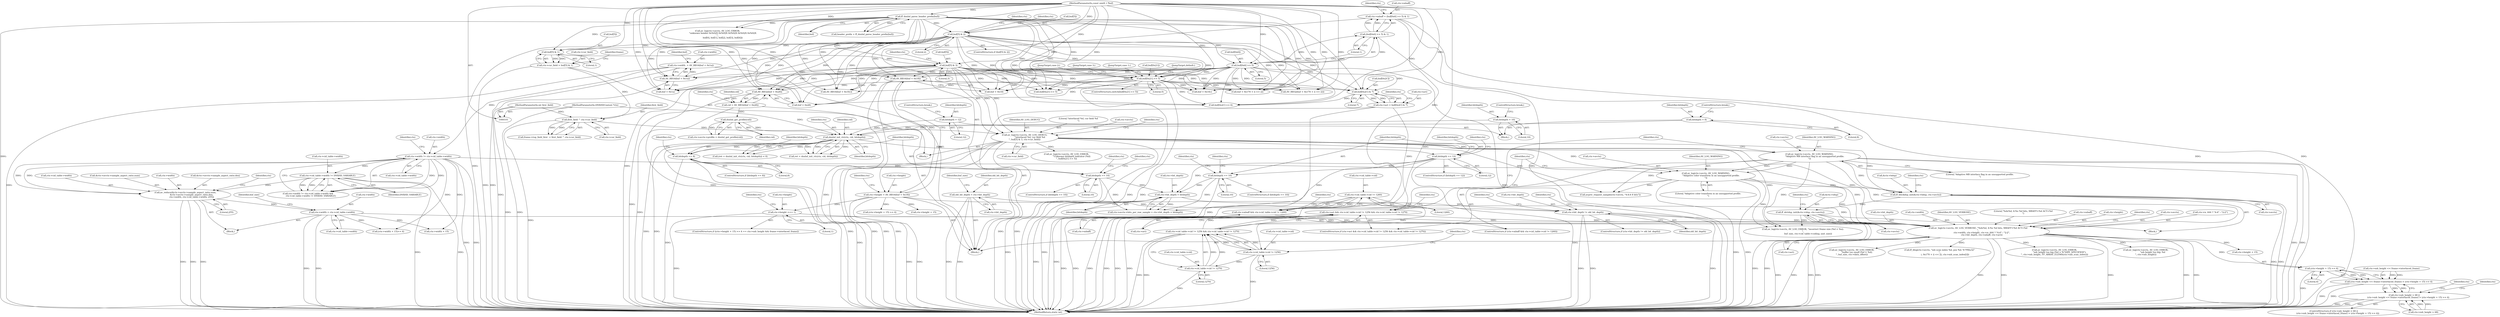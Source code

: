digraph "1_FFmpeg_296debd213bd6dce7647cedd34eb64e5b94cdc92@del" {
"1000708" [label="(Call,(ctx->height + 15) >> 4)"];
"1000643" [label="(Call,av_log(ctx->avctx, AV_LOG_VERBOSE, \"%dx%d, 4:%s %d bits, MBAFF=%d ACT=%d\n\",\n           ctx->width, ctx->height, ctx->is_444 ? \"4:4\" : \"2:2\",\n           ctx->bit_depth, ctx->mbaff, ctx->act))"];
"1000507" [label="(Call,ff_idctdsp_init(&ctx->idsp, ctx->avctx))"];
"1000499" [label="(Call,ff_blockdsp_init(&ctx->bdsp, ctx->avctx))"];
"1000351" [label="(Call,av_log(ctx->avctx, AV_LOG_WARNING,\n               \"Adaptive color transform in an unsupported profile.\n\"))"];
"1000195" [label="(Call,av_log(ctx->avctx, AV_LOG_DEBUG,\n               \"interlaced %d, cur field %d\n\", buf[5] & 3, ctx->cur_field))"];
"1000201" [label="(Call,buf[5] & 3)"];
"1000135" [label="(Call,ff_dnxhd_parse_header_prefix(buf))"];
"1000104" [label="(MethodParameterIn,const uint8_t *buf)"];
"1000176" [label="(Call,buf[5] & 1)"];
"1000166" [label="(Call,buf[5] & 2)"];
"1000190" [label="(Call,first_field ^ ctx->cur_field)"];
"1000106" [label="(MethodParameterIn,int first_field)"];
"1000172" [label="(Call,ctx->cur_field = buf[5] & 1)"];
"1000316" [label="(Call,av_log(ctx->avctx, AV_LOG_WARNING,\n               \"Adaptive MB interlace flag in an unsupported profile.\n\"))"];
"1000528" [label="(Call,ctx->width != ctx->cid_table->width)"];
"1000235" [label="(Call,ctx->width  = AV_RB16(buf + 0x1a))"];
"1000239" [label="(Call,AV_RB16(buf + 0x1a))"];
"1000221" [label="(Call,buf[0x6] >> 5)"];
"1000571" [label="(Call,ctx->width = ctx->cid_table->width)"];
"1000545" [label="(Call,av_reduce(&ctx->avctx->sample_aspect_ratio.num,\n                  &ctx->avctx->sample_aspect_ratio.den,\n                  ctx->width, ctx->cid_table->width, 255))"];
"1000537" [label="(Call,ctx->cid_table->width != DNXHD_VARIABLE)"];
"1000638" [label="(Call,ctx->height <<= 1)"];
"1000227" [label="(Call,ctx->height = AV_RB16(buf + 0x18))"];
"1000231" [label="(Call,AV_RB16(buf + 0x18))"];
"1000493" [label="(Call,ctx->bit_depth != old_bit_depth)"];
"1000487" [label="(Call,ctx->bit_depth = bitdepth)"];
"1000441" [label="(Call,bitdepth == 10)"];
"1000425" [label="(Call,bitdepth == 12)"];
"1000297" [label="(Call,dnxhd_init_vlc(ctx, cid, bitdepth))"];
"1000102" [label="(MethodParameterIn,DNXHDContext *ctx)"];
"1000291" [label="(Call,dnxhd_get_profile(cid))"];
"1000279" [label="(Call,cid = AV_RB32(buf + 0x28))"];
"1000281" [label="(Call,AV_RB32(buf + 0x28))"];
"1000244" [label="(Call,buf[0x21] >> 5)"];
"1000251" [label="(Call,bitdepth = 8)"];
"1000261" [label="(Call,bitdepth = 12)"];
"1000256" [label="(Call,bitdepth = 10)"];
"1000387" [label="(Call,bitdepth == 10)"];
"1000374" [label="(Call,bitdepth == 8)"];
"1000112" [label="(Call,old_bit_depth = ctx->bit_depth)"];
"1000305" [label="(Call,ctx->mbaff && ctx->cid_table->cid != 1260)"];
"1000216" [label="(Call,ctx->mbaff = (buf[0x6] >> 5) & 1)"];
"1000220" [label="(Call,(buf[0x6] >> 5) & 1)"];
"1000309" [label="(Call,ctx->cid_table->cid != 1260)"];
"1000332" [label="(Call,ctx->act && ctx->cid_table->cid != 1256 && ctx->cid_table->cid != 1270)"];
"1000322" [label="(Call,ctx->act = buf[0x2C] & 7)"];
"1000326" [label="(Call,buf[0x2C] & 7)"];
"1000336" [label="(Call,ctx->cid_table->cid != 1256 && ctx->cid_table->cid != 1270)"];
"1000337" [label="(Call,ctx->cid_table->cid != 1256)"];
"1000344" [label="(Call,ctx->cid_table->cid != 1270)"];
"1000700" [label="(Call,(ctx->mb_height << frame->interlaced_frame) > (ctx->height + 15) >> 4)"];
"1000694" [label="(Call,ctx->mb_height > 68 ||\n            (ctx->mb_height << frame->interlaced_frame) > (ctx->height + 15) >> 4)"];
"1000262" [label="(Identifier,bitdepth)"];
"1000424" [label="(ControlStructure,if (bitdepth == 12))"];
"1000201" [label="(Call,buf[5] & 3)"];
"1000272" [label="(Call,buf[0x21] >> 5)"];
"1000530" [label="(Identifier,ctx)"];
"1000639" [label="(Call,ctx->height)"];
"1000795" [label="(Call,buf + 0x170 + (i << 2))"];
"1000508" [label="(Call,&ctx->idsp)"];
"1000106" [label="(MethodParameterIn,int first_field)"];
"1000205" [label="(Literal,3)"];
"1000294" [label="(Call,(ret = dnxhd_init_vlc(ctx, cid, bitdepth)) < 0)"];
"1000529" [label="(Call,ctx->width)"];
"1000231" [label="(Call,AV_RB16(buf + 0x18))"];
"1000643" [label="(Call,av_log(ctx->avctx, AV_LOG_VERBOSE, \"%dx%d, 4:%s %d bits, MBAFF=%d ACT=%d\n\",\n           ctx->width, ctx->height, ctx->is_444 ? \"4:4\" : \"2:2\",\n           ctx->bit_depth, ctx->mbaff, ctx->act))"];
"1000572" [label="(Call,ctx->width)"];
"1000196" [label="(Call,ctx->avctx)"];
"1000195" [label="(Call,av_log(ctx->avctx, AV_LOG_DEBUG,\n               \"interlaced %d, cur field %d\n\", buf[5] & 3, ctx->cur_field))"];
"1000171" [label="(Block,)"];
"1000618" [label="(Call,AV_RB16(buf + 0x16c))"];
"1000540" [label="(Identifier,ctx)"];
"1000299" [label="(Identifier,cid)"];
"1000292" [label="(Identifier,cid)"];
"1000260" [label="(JumpTarget,case 3:)"];
"1000166" [label="(Call,buf[5] & 2)"];
"1000240" [label="(Call,buf + 0x1a)"];
"1000264" [label="(ControlStructure,break;)"];
"1000295" [label="(Call,ret = dnxhd_init_vlc(ctx, cid, bitdepth))"];
"1000716" [label="(Call,av_log(ctx->avctx, AV_LOG_ERROR,\n                    \"mb height too big: %d\n\", ctx->mb_height))"];
"1000410" [label="(Identifier,ctx)"];
"1000661" [label="(Call,ctx->bit_depth)"];
"1000608" [label="(Call,ctx->width + 15)"];
"1000336" [label="(Call,ctx->cid_table->cid != 1256 && ctx->cid_table->cid != 1270)"];
"1000244" [label="(Call,buf[0x21] >> 5)"];
"1000693" [label="(ControlStructure,if (ctx->mb_height > 68 ||\n            (ctx->mb_height << frame->interlaced_frame) > (ctx->height + 15) >> 4))"];
"1000135" [label="(Call,ff_dnxhd_parse_header_prefix(buf))"];
"1000222" [label="(Call,buf[0x6])"];
"1000338" [label="(Call,ctx->cid_table->cid)"];
"1000543" [label="(Identifier,DNXHD_VARIABLE)"];
"1000353" [label="(Identifier,ctx)"];
"1000279" [label="(Call,cid = AV_RB32(buf + 0x28))"];
"1000709" [label="(Call,ctx->height + 15)"];
"1000183" [label="(Identifier,frame)"];
"1000500" [label="(Call,&ctx->bdsp)"];
"1000544" [label="(Block,)"];
"1000441" [label="(Call,bitdepth == 10)"];
"1000229" [label="(Identifier,ctx)"];
"1000248" [label="(Literal,5)"];
"1000440" [label="(ControlStructure,if (bitdepth == 10))"];
"1000225" [label="(Literal,5)"];
"1000112" [label="(Call,old_bit_depth = ctx->bit_depth)"];
"1000330" [label="(Literal,7)"];
"1000321" [label="(Literal,\"Adaptive MB interlace flag in an unsupported profile.\n\")"];
"1000554" [label="(Call,&ctx->avctx->sample_aspect_ratio.den)"];
"1000332" [label="(Call,ctx->act && ctx->cid_table->cid != 1256 && ctx->cid_table->cid != 1270)"];
"1000649" [label="(Call,ctx->width)"];
"1000266" [label="(Call,av_log(ctx->avctx, AV_LOG_ERROR,\n               \"Unknown bitdepth indicator (%d)\n\", buf[0x21] >> 5))"];
"1000425" [label="(Call,bitdepth == 12)"];
"1000333" [label="(Call,ctx->act)"];
"1000317" [label="(Call,ctx->avctx)"];
"1000250" [label="(JumpTarget,case 1:)"];
"1000291" [label="(Call,dnxhd_get_profile(cid))"];
"1000218" [label="(Identifier,ctx)"];
"1000298" [label="(Identifier,ctx)"];
"1000625" [label="(Call,(ctx->height + 15) >> 4)"];
"1000426" [label="(Identifier,bitdepth)"];
"1000714" [label="(Literal,4)"];
"1000694" [label="(Call,ctx->mb_height > 68 ||\n            (ctx->mb_height << frame->interlaced_frame) > (ctx->height + 15) >> 4)"];
"1000502" [label="(Identifier,ctx)"];
"1000695" [label="(Call,ctx->mb_height > 68)"];
"1000494" [label="(Call,ctx->bit_depth)"];
"1000326" [label="(Call,buf[0x2C] & 7)"];
"1000619" [label="(Call,buf + 0x16c)"];
"1000347" [label="(Identifier,ctx)"];
"1000380" [label="(Identifier,ctx)"];
"1000304" [label="(ControlStructure,if (ctx->mbaff && ctx->cid_table->cid != 1260))"];
"1000359" [label="(Identifier,ctx)"];
"1000638" [label="(Call,ctx->height <<= 1)"];
"1000226" [label="(Literal,1)"];
"1000251" [label="(Call,bitdepth = 8)"];
"1000374" [label="(Call,bitdepth == 8)"];
"1000306" [label="(Call,ctx->mbaff)"];
"1000261" [label="(Call,bitdepth = 12)"];
"1000343" [label="(Literal,1256)"];
"1000254" [label="(ControlStructure,break;)"];
"1000350" [label="(Literal,1270)"];
"1000232" [label="(Call,buf + 0x18)"];
"1000297" [label="(Call,dnxhd_init_vlc(ctx, cid, bitdepth))"];
"1000334" [label="(Identifier,ctx)"];
"1000352" [label="(Call,ctx->avctx)"];
"1000236" [label="(Call,ctx->width)"];
"1000851" [label="(MethodReturn,static int)"];
"1000142" [label="(Call,av_log(ctx->avctx, AV_LOG_ERROR,\n               \"unknown header 0x%02X 0x%02X 0x%02X 0x%02X 0x%02X\n\",\n               buf[0], buf[1], buf[2], buf[3], buf[4]))"];
"1000305" [label="(Call,ctx->mbaff && ctx->cid_table->cid != 1260)"];
"1000528" [label="(Call,ctx->width != ctx->cid_table->width)"];
"1000256" [label="(Call,bitdepth = 10)"];
"1000493" [label="(Call,ctx->bit_depth != old_bit_depth)"];
"1000280" [label="(Identifier,cid)"];
"1000473" [label="(Identifier,ctx)"];
"1000216" [label="(Call,ctx->mbaff = (buf[0x6] >> 5) & 1)"];
"1000337" [label="(Call,ctx->cid_table->cid != 1256)"];
"1000206" [label="(Call,ctx->cur_field)"];
"1000491" [label="(Identifier,bitdepth)"];
"1000538" [label="(Call,ctx->cid_table->width)"];
"1000323" [label="(Call,ctx->act)"];
"1000281" [label="(Call,AV_RB32(buf + 0x28))"];
"1000165" [label="(ControlStructure,if (buf[5] & 2))"];
"1000497" [label="(Identifier,old_bit_depth)"];
"1000220" [label="(Call,(buf[0x6] >> 5) & 1)"];
"1000207" [label="(Identifier,ctx)"];
"1000173" [label="(Call,ctx->cur_field)"];
"1000498" [label="(Block,)"];
"1000300" [label="(Identifier,bitdepth)"];
"1000708" [label="(Call,(ctx->height + 15) >> 4)"];
"1000589" [label="(Call,av_log(ctx->avctx, AV_LOG_ERROR, \"incorrect frame size (%d < %u).\n\",\n               buf_size, ctx->cid_table->coding_unit_size))"];
"1000190" [label="(Call,first_field ^ ctx->cur_field)"];
"1000622" [label="(ControlStructure,if ((ctx->height + 15) >> 4 == ctx->mb_height && frame->interlaced_frame))"];
"1000427" [label="(Literal,12)"];
"1000259" [label="(ControlStructure,break;)"];
"1000571" [label="(Call,ctx->width = ctx->cid_table->width)"];
"1000504" [label="(Call,ctx->avctx)"];
"1000253" [label="(Literal,8)"];
"1000202" [label="(Call,buf[5])"];
"1000170" [label="(Literal,2)"];
"1000387" [label="(Call,bitdepth == 10)"];
"1000700" [label="(Call,(ctx->mb_height << frame->interlaced_frame) > (ctx->height + 15) >> 4)"];
"1000507" [label="(Call,ff_idctdsp_init(&ctx->idsp, ctx->avctx))"];
"1000351" [label="(Call,av_log(ctx->avctx, AV_LOG_WARNING,\n               \"Adaptive color transform in an unsupported profile.\n\"))"];
"1000192" [label="(Call,ctx->cur_field)"];
"1000573" [label="(Identifier,ctx)"];
"1000389" [label="(Literal,10)"];
"1000565" [label="(Call,ctx->cid_table->width)"];
"1000191" [label="(Identifier,first_field)"];
"1000288" [label="(Identifier,ctx)"];
"1000114" [label="(Call,ctx->bit_depth)"];
"1000647" [label="(Identifier,AV_LOG_VERBOSE)"];
"1000648" [label="(Literal,\"%dx%d, 4:%s %d bits, MBAFF=%d ACT=%d\n\")"];
"1000345" [label="(Call,ctx->cid_table->cid)"];
"1000487" [label="(Call,ctx->bit_depth = bitdepth)"];
"1000331" [label="(ControlStructure,if (ctx->act && ctx->cid_table->cid != 1256 && ctx->cid_table->cid != 1270))"];
"1000245" [label="(Call,buf[0x21])"];
"1000499" [label="(Call,ff_blockdsp_init(&ctx->bdsp, ctx->avctx))"];
"1000136" [label="(Identifier,buf)"];
"1000258" [label="(Literal,10)"];
"1000309" [label="(Call,ctx->cid_table->cid != 1260)"];
"1000664" [label="(Call,ctx->mbaff)"];
"1000102" [label="(MethodParameterIn,DNXHDContext *ctx)"];
"1000246" [label="(Identifier,buf)"];
"1000217" [label="(Call,ctx->mbaff)"];
"1000315" [label="(Literal,1260)"];
"1000320" [label="(Identifier,AV_LOG_WARNING)"];
"1000481" [label="(Call,ctx->avctx->bits_per_raw_sample = ctx->bit_depth = bitdepth)"];
"1000243" [label="(ControlStructure,switch(buf[0x21] >> 5))"];
"1000133" [label="(Call,header_prefix = ff_dnxhd_parse_header_prefix(buf))"];
"1000546" [label="(Call,&ctx->avctx->sample_aspect_ratio.num)"];
"1000310" [label="(Call,ctx->cid_table->cid)"];
"1000104" [label="(MethodParameterIn,const uint8_t *buf)"];
"1000282" [label="(Call,buf + 0x28)"];
"1000265" [label="(JumpTarget,default:)"];
"1000327" [label="(Call,buf[0x2C])"];
"1000537" [label="(Call,ctx->cid_table->width != DNXHD_VARIABLE)"];
"1000356" [label="(Literal,\"Adaptive color transform in an unsupported profile.\n\")"];
"1000324" [label="(Identifier,ctx)"];
"1000626" [label="(Call,ctx->height + 15)"];
"1000652" [label="(Call,ctx->height)"];
"1000113" [label="(Identifier,old_bit_depth)"];
"1000794" [label="(Call,AV_RB32(buf + 0x170 + (i << 2)))"];
"1000582" [label="(Identifier,buf_size)"];
"1000575" [label="(Call,ctx->cid_table->width)"];
"1000393" [label="(Identifier,ctx)"];
"1000174" [label="(Identifier,ctx)"];
"1000488" [label="(Call,ctx->bit_depth)"];
"1000442" [label="(Identifier,bitdepth)"];
"1000739" [label="(Call,av_log(ctx->avctx, AV_LOG_ERROR,\n               \"buffer too small (%d < %d).\n\", buf_size, ctx->data_offset))"];
"1000701" [label="(Call,ctx->mb_height << frame->interlaced_frame)"];
"1000527" [label="(Call,ctx->width != ctx->cid_table->width &&\n        ctx->cid_table->width != DNXHD_VARIABLE)"];
"1000545" [label="(Call,av_reduce(&ctx->avctx->sample_aspect_ratio.num,\n                  &ctx->avctx->sample_aspect_ratio.den,\n                  ctx->width, ctx->cid_table->width, 255))"];
"1000355" [label="(Identifier,AV_LOG_WARNING)"];
"1000562" [label="(Call,ctx->width)"];
"1000176" [label="(Call,buf[5] & 1)"];
"1000213" [label="(Identifier,ctx)"];
"1000449" [label="(Identifier,ctx)"];
"1000235" [label="(Call,ctx->width  = AV_RB16(buf + 0x1a))"];
"1000378" [label="(Call,avpriv_request_sample(ctx->avctx, \"4:4:4 8 bits\"))"];
"1000510" [label="(Identifier,ctx)"];
"1000362" [label="(Call,buf[0x2C] >> 6)"];
"1000375" [label="(Identifier,bitdepth)"];
"1000121" [label="(Identifier,buf_size)"];
"1000344" [label="(Call,ctx->cid_table->cid != 1270)"];
"1000107" [label="(Block,)"];
"1000227" [label="(Call,ctx->height = AV_RB16(buf + 0x18))"];
"1000172" [label="(Call,ctx->cur_field = buf[5] & 1)"];
"1000607" [label="(Call,(ctx->width + 15)>> 4)"];
"1000252" [label="(Identifier,bitdepth)"];
"1000802" [label="(Call,ff_dlog(ctx->avctx, \"mb scan index %d, pos %d: %\"PRIu32\"\n\",\n                i, 0x170 + (i << 2), ctx->mb_scan_index[i]))"];
"1000376" [label="(Literal,8)"];
"1000729" [label="(Identifier,ctx)"];
"1000263" [label="(Literal,12)"];
"1000199" [label="(Identifier,AV_LOG_DEBUG)"];
"1000322" [label="(Call,ctx->act = buf[0x2C] & 7)"];
"1000645" [label="(Identifier,ctx)"];
"1000674" [label="(Identifier,ctx)"];
"1000200" [label="(Literal,\"interlaced %d, cur field %d\n\")"];
"1000570" [label="(Literal,255)"];
"1000316" [label="(Call,av_log(ctx->avctx, AV_LOG_WARNING,\n               \"Adaptive MB interlace flag in an unsupported profile.\n\"))"];
"1000667" [label="(Call,ctx->act)"];
"1000167" [label="(Call,buf[5])"];
"1000239" [label="(Call,AV_RB16(buf + 0x1a))"];
"1000373" [label="(ControlStructure,if (bitdepth == 8))"];
"1000318" [label="(Identifier,ctx)"];
"1000512" [label="(Call,ctx->avctx)"];
"1000186" [label="(Call,frame->top_field_first  = first_field ^ ctx->cur_field)"];
"1000644" [label="(Call,ctx->avctx)"];
"1000285" [label="(Call,ctx->avctx->profile = dnxhd_get_profile(cid))"];
"1000386" [label="(ControlStructure,if (bitdepth == 10))"];
"1000180" [label="(Literal,1)"];
"1000237" [label="(Identifier,ctx)"];
"1000492" [label="(ControlStructure,if (ctx->bit_depth != old_bit_depth))"];
"1000532" [label="(Call,ctx->cid_table->width)"];
"1000431" [label="(Identifier,ctx)"];
"1000255" [label="(JumpTarget,case 2:)"];
"1000221" [label="(Call,buf[0x6] >> 5)"];
"1000518" [label="(Identifier,ctx)"];
"1000177" [label="(Call,buf[5])"];
"1000228" [label="(Call,ctx->height)"];
"1000388" [label="(Identifier,bitdepth)"];
"1000761" [label="(Call,av_log(ctx->avctx, AV_LOG_ERROR,\n               \"mb_height too big (%d > %\"SIZE_SPECIFIER\").\n\", ctx->mb_height, FF_ARRAY_ELEMS(ctx->mb_scan_index)))"];
"1000257" [label="(Identifier,bitdepth)"];
"1000642" [label="(Literal,1)"];
"1000718" [label="(Identifier,ctx)"];
"1000443" [label="(Literal,10)"];
"1000655" [label="(Call,ctx->is_444 ? \"4:4\" : \"2:2\")"];
"1000249" [label="(Block,)"];
"1000708" -> "1000700"  [label="AST: "];
"1000708" -> "1000714"  [label="CFG: "];
"1000709" -> "1000708"  [label="AST: "];
"1000714" -> "1000708"  [label="AST: "];
"1000700" -> "1000708"  [label="CFG: "];
"1000708" -> "1000851"  [label="DDG: "];
"1000708" -> "1000700"  [label="DDG: "];
"1000708" -> "1000700"  [label="DDG: "];
"1000643" -> "1000708"  [label="DDG: "];
"1000643" -> "1000107"  [label="AST: "];
"1000643" -> "1000667"  [label="CFG: "];
"1000644" -> "1000643"  [label="AST: "];
"1000647" -> "1000643"  [label="AST: "];
"1000648" -> "1000643"  [label="AST: "];
"1000649" -> "1000643"  [label="AST: "];
"1000652" -> "1000643"  [label="AST: "];
"1000655" -> "1000643"  [label="AST: "];
"1000661" -> "1000643"  [label="AST: "];
"1000664" -> "1000643"  [label="AST: "];
"1000667" -> "1000643"  [label="AST: "];
"1000674" -> "1000643"  [label="CFG: "];
"1000643" -> "1000851"  [label="DDG: "];
"1000643" -> "1000851"  [label="DDG: "];
"1000643" -> "1000851"  [label="DDG: "];
"1000643" -> "1000851"  [label="DDG: "];
"1000643" -> "1000851"  [label="DDG: "];
"1000643" -> "1000851"  [label="DDG: "];
"1000643" -> "1000851"  [label="DDG: "];
"1000643" -> "1000851"  [label="DDG: "];
"1000643" -> "1000851"  [label="DDG: "];
"1000507" -> "1000643"  [label="DDG: "];
"1000351" -> "1000643"  [label="DDG: "];
"1000195" -> "1000643"  [label="DDG: "];
"1000316" -> "1000643"  [label="DDG: "];
"1000528" -> "1000643"  [label="DDG: "];
"1000571" -> "1000643"  [label="DDG: "];
"1000638" -> "1000643"  [label="DDG: "];
"1000227" -> "1000643"  [label="DDG: "];
"1000493" -> "1000643"  [label="DDG: "];
"1000305" -> "1000643"  [label="DDG: "];
"1000332" -> "1000643"  [label="DDG: "];
"1000643" -> "1000709"  [label="DDG: "];
"1000643" -> "1000716"  [label="DDG: "];
"1000643" -> "1000739"  [label="DDG: "];
"1000643" -> "1000761"  [label="DDG: "];
"1000643" -> "1000802"  [label="DDG: "];
"1000507" -> "1000498"  [label="AST: "];
"1000507" -> "1000512"  [label="CFG: "];
"1000508" -> "1000507"  [label="AST: "];
"1000512" -> "1000507"  [label="AST: "];
"1000518" -> "1000507"  [label="CFG: "];
"1000507" -> "1000851"  [label="DDG: "];
"1000507" -> "1000851"  [label="DDG: "];
"1000499" -> "1000507"  [label="DDG: "];
"1000507" -> "1000589"  [label="DDG: "];
"1000499" -> "1000498"  [label="AST: "];
"1000499" -> "1000504"  [label="CFG: "];
"1000500" -> "1000499"  [label="AST: "];
"1000504" -> "1000499"  [label="AST: "];
"1000510" -> "1000499"  [label="CFG: "];
"1000499" -> "1000851"  [label="DDG: "];
"1000499" -> "1000851"  [label="DDG: "];
"1000351" -> "1000499"  [label="DDG: "];
"1000195" -> "1000499"  [label="DDG: "];
"1000316" -> "1000499"  [label="DDG: "];
"1000351" -> "1000331"  [label="AST: "];
"1000351" -> "1000356"  [label="CFG: "];
"1000352" -> "1000351"  [label="AST: "];
"1000355" -> "1000351"  [label="AST: "];
"1000356" -> "1000351"  [label="AST: "];
"1000359" -> "1000351"  [label="CFG: "];
"1000351" -> "1000851"  [label="DDG: "];
"1000351" -> "1000851"  [label="DDG: "];
"1000195" -> "1000351"  [label="DDG: "];
"1000316" -> "1000351"  [label="DDG: "];
"1000316" -> "1000351"  [label="DDG: "];
"1000351" -> "1000378"  [label="DDG: "];
"1000351" -> "1000589"  [label="DDG: "];
"1000195" -> "1000171"  [label="AST: "];
"1000195" -> "1000206"  [label="CFG: "];
"1000196" -> "1000195"  [label="AST: "];
"1000199" -> "1000195"  [label="AST: "];
"1000200" -> "1000195"  [label="AST: "];
"1000201" -> "1000195"  [label="AST: "];
"1000206" -> "1000195"  [label="AST: "];
"1000218" -> "1000195"  [label="CFG: "];
"1000195" -> "1000851"  [label="DDG: "];
"1000195" -> "1000851"  [label="DDG: "];
"1000195" -> "1000851"  [label="DDG: "];
"1000195" -> "1000851"  [label="DDG: "];
"1000195" -> "1000851"  [label="DDG: "];
"1000201" -> "1000195"  [label="DDG: "];
"1000201" -> "1000195"  [label="DDG: "];
"1000190" -> "1000195"  [label="DDG: "];
"1000195" -> "1000266"  [label="DDG: "];
"1000195" -> "1000316"  [label="DDG: "];
"1000195" -> "1000378"  [label="DDG: "];
"1000195" -> "1000589"  [label="DDG: "];
"1000201" -> "1000205"  [label="CFG: "];
"1000202" -> "1000201"  [label="AST: "];
"1000205" -> "1000201"  [label="AST: "];
"1000207" -> "1000201"  [label="CFG: "];
"1000201" -> "1000851"  [label="DDG: "];
"1000135" -> "1000201"  [label="DDG: "];
"1000176" -> "1000201"  [label="DDG: "];
"1000104" -> "1000201"  [label="DDG: "];
"1000201" -> "1000231"  [label="DDG: "];
"1000201" -> "1000232"  [label="DDG: "];
"1000201" -> "1000239"  [label="DDG: "];
"1000201" -> "1000240"  [label="DDG: "];
"1000201" -> "1000244"  [label="DDG: "];
"1000201" -> "1000272"  [label="DDG: "];
"1000201" -> "1000281"  [label="DDG: "];
"1000201" -> "1000282"  [label="DDG: "];
"1000201" -> "1000326"  [label="DDG: "];
"1000201" -> "1000362"  [label="DDG: "];
"1000201" -> "1000618"  [label="DDG: "];
"1000201" -> "1000619"  [label="DDG: "];
"1000201" -> "1000794"  [label="DDG: "];
"1000201" -> "1000795"  [label="DDG: "];
"1000135" -> "1000133"  [label="AST: "];
"1000135" -> "1000136"  [label="CFG: "];
"1000136" -> "1000135"  [label="AST: "];
"1000133" -> "1000135"  [label="CFG: "];
"1000135" -> "1000851"  [label="DDG: "];
"1000135" -> "1000133"  [label="DDG: "];
"1000104" -> "1000135"  [label="DDG: "];
"1000135" -> "1000142"  [label="DDG: "];
"1000135" -> "1000166"  [label="DDG: "];
"1000135" -> "1000176"  [label="DDG: "];
"1000135" -> "1000221"  [label="DDG: "];
"1000135" -> "1000231"  [label="DDG: "];
"1000135" -> "1000232"  [label="DDG: "];
"1000135" -> "1000239"  [label="DDG: "];
"1000135" -> "1000240"  [label="DDG: "];
"1000135" -> "1000244"  [label="DDG: "];
"1000135" -> "1000272"  [label="DDG: "];
"1000135" -> "1000281"  [label="DDG: "];
"1000135" -> "1000282"  [label="DDG: "];
"1000135" -> "1000326"  [label="DDG: "];
"1000135" -> "1000362"  [label="DDG: "];
"1000135" -> "1000618"  [label="DDG: "];
"1000135" -> "1000619"  [label="DDG: "];
"1000135" -> "1000794"  [label="DDG: "];
"1000135" -> "1000795"  [label="DDG: "];
"1000104" -> "1000101"  [label="AST: "];
"1000104" -> "1000851"  [label="DDG: "];
"1000104" -> "1000142"  [label="DDG: "];
"1000104" -> "1000166"  [label="DDG: "];
"1000104" -> "1000176"  [label="DDG: "];
"1000104" -> "1000221"  [label="DDG: "];
"1000104" -> "1000231"  [label="DDG: "];
"1000104" -> "1000232"  [label="DDG: "];
"1000104" -> "1000239"  [label="DDG: "];
"1000104" -> "1000240"  [label="DDG: "];
"1000104" -> "1000244"  [label="DDG: "];
"1000104" -> "1000272"  [label="DDG: "];
"1000104" -> "1000281"  [label="DDG: "];
"1000104" -> "1000282"  [label="DDG: "];
"1000104" -> "1000326"  [label="DDG: "];
"1000104" -> "1000362"  [label="DDG: "];
"1000104" -> "1000618"  [label="DDG: "];
"1000104" -> "1000619"  [label="DDG: "];
"1000104" -> "1000794"  [label="DDG: "];
"1000104" -> "1000795"  [label="DDG: "];
"1000176" -> "1000172"  [label="AST: "];
"1000176" -> "1000180"  [label="CFG: "];
"1000177" -> "1000176"  [label="AST: "];
"1000180" -> "1000176"  [label="AST: "];
"1000172" -> "1000176"  [label="CFG: "];
"1000176" -> "1000172"  [label="DDG: "];
"1000176" -> "1000172"  [label="DDG: "];
"1000166" -> "1000176"  [label="DDG: "];
"1000166" -> "1000165"  [label="AST: "];
"1000166" -> "1000170"  [label="CFG: "];
"1000167" -> "1000166"  [label="AST: "];
"1000170" -> "1000166"  [label="AST: "];
"1000174" -> "1000166"  [label="CFG: "];
"1000213" -> "1000166"  [label="CFG: "];
"1000166" -> "1000851"  [label="DDG: "];
"1000166" -> "1000851"  [label="DDG: "];
"1000166" -> "1000231"  [label="DDG: "];
"1000166" -> "1000232"  [label="DDG: "];
"1000166" -> "1000239"  [label="DDG: "];
"1000166" -> "1000240"  [label="DDG: "];
"1000166" -> "1000244"  [label="DDG: "];
"1000166" -> "1000272"  [label="DDG: "];
"1000166" -> "1000281"  [label="DDG: "];
"1000166" -> "1000282"  [label="DDG: "];
"1000166" -> "1000326"  [label="DDG: "];
"1000166" -> "1000362"  [label="DDG: "];
"1000166" -> "1000618"  [label="DDG: "];
"1000166" -> "1000619"  [label="DDG: "];
"1000166" -> "1000794"  [label="DDG: "];
"1000166" -> "1000795"  [label="DDG: "];
"1000190" -> "1000186"  [label="AST: "];
"1000190" -> "1000192"  [label="CFG: "];
"1000191" -> "1000190"  [label="AST: "];
"1000192" -> "1000190"  [label="AST: "];
"1000186" -> "1000190"  [label="CFG: "];
"1000190" -> "1000851"  [label="DDG: "];
"1000190" -> "1000186"  [label="DDG: "];
"1000190" -> "1000186"  [label="DDG: "];
"1000106" -> "1000190"  [label="DDG: "];
"1000172" -> "1000190"  [label="DDG: "];
"1000106" -> "1000101"  [label="AST: "];
"1000106" -> "1000851"  [label="DDG: "];
"1000172" -> "1000171"  [label="AST: "];
"1000173" -> "1000172"  [label="AST: "];
"1000183" -> "1000172"  [label="CFG: "];
"1000172" -> "1000851"  [label="DDG: "];
"1000316" -> "1000304"  [label="AST: "];
"1000316" -> "1000321"  [label="CFG: "];
"1000317" -> "1000316"  [label="AST: "];
"1000320" -> "1000316"  [label="AST: "];
"1000321" -> "1000316"  [label="AST: "];
"1000324" -> "1000316"  [label="CFG: "];
"1000316" -> "1000851"  [label="DDG: "];
"1000316" -> "1000851"  [label="DDG: "];
"1000316" -> "1000378"  [label="DDG: "];
"1000316" -> "1000589"  [label="DDG: "];
"1000528" -> "1000527"  [label="AST: "];
"1000528" -> "1000532"  [label="CFG: "];
"1000529" -> "1000528"  [label="AST: "];
"1000532" -> "1000528"  [label="AST: "];
"1000540" -> "1000528"  [label="CFG: "];
"1000527" -> "1000528"  [label="CFG: "];
"1000528" -> "1000851"  [label="DDG: "];
"1000528" -> "1000851"  [label="DDG: "];
"1000528" -> "1000527"  [label="DDG: "];
"1000528" -> "1000527"  [label="DDG: "];
"1000235" -> "1000528"  [label="DDG: "];
"1000528" -> "1000537"  [label="DDG: "];
"1000528" -> "1000545"  [label="DDG: "];
"1000528" -> "1000545"  [label="DDG: "];
"1000528" -> "1000607"  [label="DDG: "];
"1000528" -> "1000608"  [label="DDG: "];
"1000235" -> "1000107"  [label="AST: "];
"1000235" -> "1000239"  [label="CFG: "];
"1000236" -> "1000235"  [label="AST: "];
"1000239" -> "1000235"  [label="AST: "];
"1000246" -> "1000235"  [label="CFG: "];
"1000235" -> "1000851"  [label="DDG: "];
"1000235" -> "1000851"  [label="DDG: "];
"1000239" -> "1000235"  [label="DDG: "];
"1000239" -> "1000240"  [label="CFG: "];
"1000240" -> "1000239"  [label="AST: "];
"1000239" -> "1000851"  [label="DDG: "];
"1000221" -> "1000239"  [label="DDG: "];
"1000221" -> "1000220"  [label="AST: "];
"1000221" -> "1000225"  [label="CFG: "];
"1000222" -> "1000221"  [label="AST: "];
"1000225" -> "1000221"  [label="AST: "];
"1000226" -> "1000221"  [label="CFG: "];
"1000221" -> "1000851"  [label="DDG: "];
"1000221" -> "1000220"  [label="DDG: "];
"1000221" -> "1000220"  [label="DDG: "];
"1000221" -> "1000231"  [label="DDG: "];
"1000221" -> "1000232"  [label="DDG: "];
"1000221" -> "1000240"  [label="DDG: "];
"1000221" -> "1000244"  [label="DDG: "];
"1000221" -> "1000272"  [label="DDG: "];
"1000221" -> "1000281"  [label="DDG: "];
"1000221" -> "1000282"  [label="DDG: "];
"1000221" -> "1000326"  [label="DDG: "];
"1000221" -> "1000362"  [label="DDG: "];
"1000221" -> "1000618"  [label="DDG: "];
"1000221" -> "1000619"  [label="DDG: "];
"1000221" -> "1000794"  [label="DDG: "];
"1000221" -> "1000795"  [label="DDG: "];
"1000571" -> "1000544"  [label="AST: "];
"1000571" -> "1000575"  [label="CFG: "];
"1000572" -> "1000571"  [label="AST: "];
"1000575" -> "1000571"  [label="AST: "];
"1000582" -> "1000571"  [label="CFG: "];
"1000571" -> "1000851"  [label="DDG: "];
"1000571" -> "1000851"  [label="DDG: "];
"1000545" -> "1000571"  [label="DDG: "];
"1000571" -> "1000607"  [label="DDG: "];
"1000571" -> "1000608"  [label="DDG: "];
"1000545" -> "1000544"  [label="AST: "];
"1000545" -> "1000570"  [label="CFG: "];
"1000546" -> "1000545"  [label="AST: "];
"1000554" -> "1000545"  [label="AST: "];
"1000562" -> "1000545"  [label="AST: "];
"1000565" -> "1000545"  [label="AST: "];
"1000570" -> "1000545"  [label="AST: "];
"1000573" -> "1000545"  [label="CFG: "];
"1000545" -> "1000851"  [label="DDG: "];
"1000545" -> "1000851"  [label="DDG: "];
"1000545" -> "1000851"  [label="DDG: "];
"1000537" -> "1000545"  [label="DDG: "];
"1000537" -> "1000527"  [label="AST: "];
"1000537" -> "1000543"  [label="CFG: "];
"1000538" -> "1000537"  [label="AST: "];
"1000543" -> "1000537"  [label="AST: "];
"1000527" -> "1000537"  [label="CFG: "];
"1000537" -> "1000851"  [label="DDG: "];
"1000537" -> "1000851"  [label="DDG: "];
"1000537" -> "1000527"  [label="DDG: "];
"1000537" -> "1000527"  [label="DDG: "];
"1000638" -> "1000622"  [label="AST: "];
"1000638" -> "1000642"  [label="CFG: "];
"1000639" -> "1000638"  [label="AST: "];
"1000642" -> "1000638"  [label="AST: "];
"1000645" -> "1000638"  [label="CFG: "];
"1000638" -> "1000851"  [label="DDG: "];
"1000227" -> "1000638"  [label="DDG: "];
"1000227" -> "1000107"  [label="AST: "];
"1000227" -> "1000231"  [label="CFG: "];
"1000228" -> "1000227"  [label="AST: "];
"1000231" -> "1000227"  [label="AST: "];
"1000237" -> "1000227"  [label="CFG: "];
"1000227" -> "1000851"  [label="DDG: "];
"1000227" -> "1000851"  [label="DDG: "];
"1000231" -> "1000227"  [label="DDG: "];
"1000227" -> "1000625"  [label="DDG: "];
"1000227" -> "1000626"  [label="DDG: "];
"1000231" -> "1000232"  [label="CFG: "];
"1000232" -> "1000231"  [label="AST: "];
"1000231" -> "1000851"  [label="DDG: "];
"1000493" -> "1000492"  [label="AST: "];
"1000493" -> "1000497"  [label="CFG: "];
"1000494" -> "1000493"  [label="AST: "];
"1000497" -> "1000493"  [label="AST: "];
"1000502" -> "1000493"  [label="CFG: "];
"1000530" -> "1000493"  [label="CFG: "];
"1000493" -> "1000851"  [label="DDG: "];
"1000493" -> "1000851"  [label="DDG: "];
"1000493" -> "1000851"  [label="DDG: "];
"1000487" -> "1000493"  [label="DDG: "];
"1000112" -> "1000493"  [label="DDG: "];
"1000487" -> "1000481"  [label="AST: "];
"1000487" -> "1000491"  [label="CFG: "];
"1000488" -> "1000487"  [label="AST: "];
"1000491" -> "1000487"  [label="AST: "];
"1000481" -> "1000487"  [label="CFG: "];
"1000487" -> "1000851"  [label="DDG: "];
"1000487" -> "1000481"  [label="DDG: "];
"1000441" -> "1000487"  [label="DDG: "];
"1000425" -> "1000487"  [label="DDG: "];
"1000387" -> "1000487"  [label="DDG: "];
"1000441" -> "1000440"  [label="AST: "];
"1000441" -> "1000443"  [label="CFG: "];
"1000442" -> "1000441"  [label="AST: "];
"1000443" -> "1000441"  [label="AST: "];
"1000449" -> "1000441"  [label="CFG: "];
"1000473" -> "1000441"  [label="CFG: "];
"1000441" -> "1000851"  [label="DDG: "];
"1000425" -> "1000441"  [label="DDG: "];
"1000441" -> "1000481"  [label="DDG: "];
"1000425" -> "1000424"  [label="AST: "];
"1000425" -> "1000427"  [label="CFG: "];
"1000426" -> "1000425"  [label="AST: "];
"1000427" -> "1000425"  [label="AST: "];
"1000431" -> "1000425"  [label="CFG: "];
"1000442" -> "1000425"  [label="CFG: "];
"1000425" -> "1000851"  [label="DDG: "];
"1000297" -> "1000425"  [label="DDG: "];
"1000425" -> "1000481"  [label="DDG: "];
"1000297" -> "1000295"  [label="AST: "];
"1000297" -> "1000300"  [label="CFG: "];
"1000298" -> "1000297"  [label="AST: "];
"1000299" -> "1000297"  [label="AST: "];
"1000300" -> "1000297"  [label="AST: "];
"1000295" -> "1000297"  [label="CFG: "];
"1000297" -> "1000851"  [label="DDG: "];
"1000297" -> "1000851"  [label="DDG: "];
"1000297" -> "1000851"  [label="DDG: "];
"1000297" -> "1000294"  [label="DDG: "];
"1000297" -> "1000294"  [label="DDG: "];
"1000297" -> "1000294"  [label="DDG: "];
"1000297" -> "1000295"  [label="DDG: "];
"1000297" -> "1000295"  [label="DDG: "];
"1000297" -> "1000295"  [label="DDG: "];
"1000102" -> "1000297"  [label="DDG: "];
"1000291" -> "1000297"  [label="DDG: "];
"1000251" -> "1000297"  [label="DDG: "];
"1000261" -> "1000297"  [label="DDG: "];
"1000256" -> "1000297"  [label="DDG: "];
"1000297" -> "1000374"  [label="DDG: "];
"1000102" -> "1000101"  [label="AST: "];
"1000102" -> "1000851"  [label="DDG: "];
"1000291" -> "1000285"  [label="AST: "];
"1000291" -> "1000292"  [label="CFG: "];
"1000292" -> "1000291"  [label="AST: "];
"1000285" -> "1000291"  [label="CFG: "];
"1000291" -> "1000285"  [label="DDG: "];
"1000279" -> "1000291"  [label="DDG: "];
"1000279" -> "1000107"  [label="AST: "];
"1000279" -> "1000281"  [label="CFG: "];
"1000280" -> "1000279"  [label="AST: "];
"1000281" -> "1000279"  [label="AST: "];
"1000288" -> "1000279"  [label="CFG: "];
"1000279" -> "1000851"  [label="DDG: "];
"1000281" -> "1000279"  [label="DDG: "];
"1000281" -> "1000282"  [label="CFG: "];
"1000282" -> "1000281"  [label="AST: "];
"1000281" -> "1000851"  [label="DDG: "];
"1000244" -> "1000281"  [label="DDG: "];
"1000244" -> "1000243"  [label="AST: "];
"1000244" -> "1000248"  [label="CFG: "];
"1000245" -> "1000244"  [label="AST: "];
"1000248" -> "1000244"  [label="AST: "];
"1000250" -> "1000244"  [label="CFG: "];
"1000255" -> "1000244"  [label="CFG: "];
"1000260" -> "1000244"  [label="CFG: "];
"1000265" -> "1000244"  [label="CFG: "];
"1000244" -> "1000851"  [label="DDG: "];
"1000244" -> "1000851"  [label="DDG: "];
"1000244" -> "1000272"  [label="DDG: "];
"1000244" -> "1000282"  [label="DDG: "];
"1000244" -> "1000326"  [label="DDG: "];
"1000244" -> "1000362"  [label="DDG: "];
"1000244" -> "1000618"  [label="DDG: "];
"1000244" -> "1000619"  [label="DDG: "];
"1000244" -> "1000794"  [label="DDG: "];
"1000244" -> "1000795"  [label="DDG: "];
"1000251" -> "1000249"  [label="AST: "];
"1000251" -> "1000253"  [label="CFG: "];
"1000252" -> "1000251"  [label="AST: "];
"1000253" -> "1000251"  [label="AST: "];
"1000254" -> "1000251"  [label="CFG: "];
"1000261" -> "1000249"  [label="AST: "];
"1000261" -> "1000263"  [label="CFG: "];
"1000262" -> "1000261"  [label="AST: "];
"1000263" -> "1000261"  [label="AST: "];
"1000264" -> "1000261"  [label="CFG: "];
"1000256" -> "1000249"  [label="AST: "];
"1000256" -> "1000258"  [label="CFG: "];
"1000257" -> "1000256"  [label="AST: "];
"1000258" -> "1000256"  [label="AST: "];
"1000259" -> "1000256"  [label="CFG: "];
"1000387" -> "1000386"  [label="AST: "];
"1000387" -> "1000389"  [label="CFG: "];
"1000388" -> "1000387"  [label="AST: "];
"1000389" -> "1000387"  [label="AST: "];
"1000393" -> "1000387"  [label="CFG: "];
"1000410" -> "1000387"  [label="CFG: "];
"1000387" -> "1000851"  [label="DDG: "];
"1000374" -> "1000387"  [label="DDG: "];
"1000387" -> "1000481"  [label="DDG: "];
"1000374" -> "1000373"  [label="AST: "];
"1000374" -> "1000376"  [label="CFG: "];
"1000375" -> "1000374"  [label="AST: "];
"1000376" -> "1000374"  [label="AST: "];
"1000380" -> "1000374"  [label="CFG: "];
"1000388" -> "1000374"  [label="CFG: "];
"1000374" -> "1000851"  [label="DDG: "];
"1000374" -> "1000851"  [label="DDG: "];
"1000112" -> "1000107"  [label="AST: "];
"1000112" -> "1000114"  [label="CFG: "];
"1000113" -> "1000112"  [label="AST: "];
"1000114" -> "1000112"  [label="AST: "];
"1000121" -> "1000112"  [label="CFG: "];
"1000112" -> "1000851"  [label="DDG: "];
"1000112" -> "1000851"  [label="DDG: "];
"1000305" -> "1000304"  [label="AST: "];
"1000305" -> "1000306"  [label="CFG: "];
"1000305" -> "1000309"  [label="CFG: "];
"1000306" -> "1000305"  [label="AST: "];
"1000309" -> "1000305"  [label="AST: "];
"1000318" -> "1000305"  [label="CFG: "];
"1000324" -> "1000305"  [label="CFG: "];
"1000305" -> "1000851"  [label="DDG: "];
"1000305" -> "1000851"  [label="DDG: "];
"1000305" -> "1000851"  [label="DDG: "];
"1000216" -> "1000305"  [label="DDG: "];
"1000309" -> "1000305"  [label="DDG: "];
"1000309" -> "1000305"  [label="DDG: "];
"1000216" -> "1000107"  [label="AST: "];
"1000216" -> "1000220"  [label="CFG: "];
"1000217" -> "1000216"  [label="AST: "];
"1000220" -> "1000216"  [label="AST: "];
"1000229" -> "1000216"  [label="CFG: "];
"1000216" -> "1000851"  [label="DDG: "];
"1000216" -> "1000851"  [label="DDG: "];
"1000220" -> "1000216"  [label="DDG: "];
"1000220" -> "1000216"  [label="DDG: "];
"1000220" -> "1000226"  [label="CFG: "];
"1000226" -> "1000220"  [label="AST: "];
"1000220" -> "1000851"  [label="DDG: "];
"1000309" -> "1000315"  [label="CFG: "];
"1000310" -> "1000309"  [label="AST: "];
"1000315" -> "1000309"  [label="AST: "];
"1000309" -> "1000851"  [label="DDG: "];
"1000309" -> "1000337"  [label="DDG: "];
"1000332" -> "1000331"  [label="AST: "];
"1000332" -> "1000333"  [label="CFG: "];
"1000332" -> "1000336"  [label="CFG: "];
"1000333" -> "1000332"  [label="AST: "];
"1000336" -> "1000332"  [label="AST: "];
"1000353" -> "1000332"  [label="CFG: "];
"1000359" -> "1000332"  [label="CFG: "];
"1000332" -> "1000851"  [label="DDG: "];
"1000332" -> "1000851"  [label="DDG: "];
"1000332" -> "1000851"  [label="DDG: "];
"1000322" -> "1000332"  [label="DDG: "];
"1000336" -> "1000332"  [label="DDG: "];
"1000336" -> "1000332"  [label="DDG: "];
"1000322" -> "1000107"  [label="AST: "];
"1000322" -> "1000326"  [label="CFG: "];
"1000323" -> "1000322"  [label="AST: "];
"1000326" -> "1000322"  [label="AST: "];
"1000334" -> "1000322"  [label="CFG: "];
"1000322" -> "1000851"  [label="DDG: "];
"1000326" -> "1000322"  [label="DDG: "];
"1000326" -> "1000322"  [label="DDG: "];
"1000326" -> "1000330"  [label="CFG: "];
"1000327" -> "1000326"  [label="AST: "];
"1000330" -> "1000326"  [label="AST: "];
"1000326" -> "1000362"  [label="DDG: "];
"1000336" -> "1000337"  [label="CFG: "];
"1000336" -> "1000344"  [label="CFG: "];
"1000337" -> "1000336"  [label="AST: "];
"1000344" -> "1000336"  [label="AST: "];
"1000336" -> "1000851"  [label="DDG: "];
"1000336" -> "1000851"  [label="DDG: "];
"1000337" -> "1000336"  [label="DDG: "];
"1000337" -> "1000336"  [label="DDG: "];
"1000344" -> "1000336"  [label="DDG: "];
"1000344" -> "1000336"  [label="DDG: "];
"1000337" -> "1000343"  [label="CFG: "];
"1000338" -> "1000337"  [label="AST: "];
"1000343" -> "1000337"  [label="AST: "];
"1000347" -> "1000337"  [label="CFG: "];
"1000337" -> "1000851"  [label="DDG: "];
"1000337" -> "1000344"  [label="DDG: "];
"1000344" -> "1000350"  [label="CFG: "];
"1000345" -> "1000344"  [label="AST: "];
"1000350" -> "1000344"  [label="AST: "];
"1000344" -> "1000851"  [label="DDG: "];
"1000700" -> "1000694"  [label="AST: "];
"1000701" -> "1000700"  [label="AST: "];
"1000694" -> "1000700"  [label="CFG: "];
"1000700" -> "1000851"  [label="DDG: "];
"1000700" -> "1000851"  [label="DDG: "];
"1000700" -> "1000694"  [label="DDG: "];
"1000700" -> "1000694"  [label="DDG: "];
"1000701" -> "1000700"  [label="DDG: "];
"1000701" -> "1000700"  [label="DDG: "];
"1000694" -> "1000693"  [label="AST: "];
"1000694" -> "1000695"  [label="CFG: "];
"1000695" -> "1000694"  [label="AST: "];
"1000718" -> "1000694"  [label="CFG: "];
"1000729" -> "1000694"  [label="CFG: "];
"1000694" -> "1000851"  [label="DDG: "];
"1000694" -> "1000851"  [label="DDG: "];
"1000694" -> "1000851"  [label="DDG: "];
"1000695" -> "1000694"  [label="DDG: "];
"1000695" -> "1000694"  [label="DDG: "];
}
